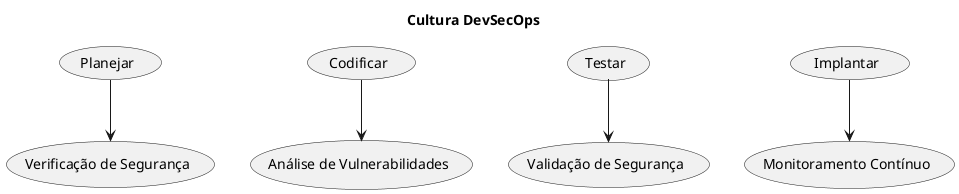@startuml
title Cultura DevSecOps
(Planejar) --> (Verificação de Segurança)
(Codificar) --> (Análise de Vulnerabilidades)
(Testar) --> (Validação de Segurança)
(Implantar) --> (Monitoramento Contínuo)
@enduml
